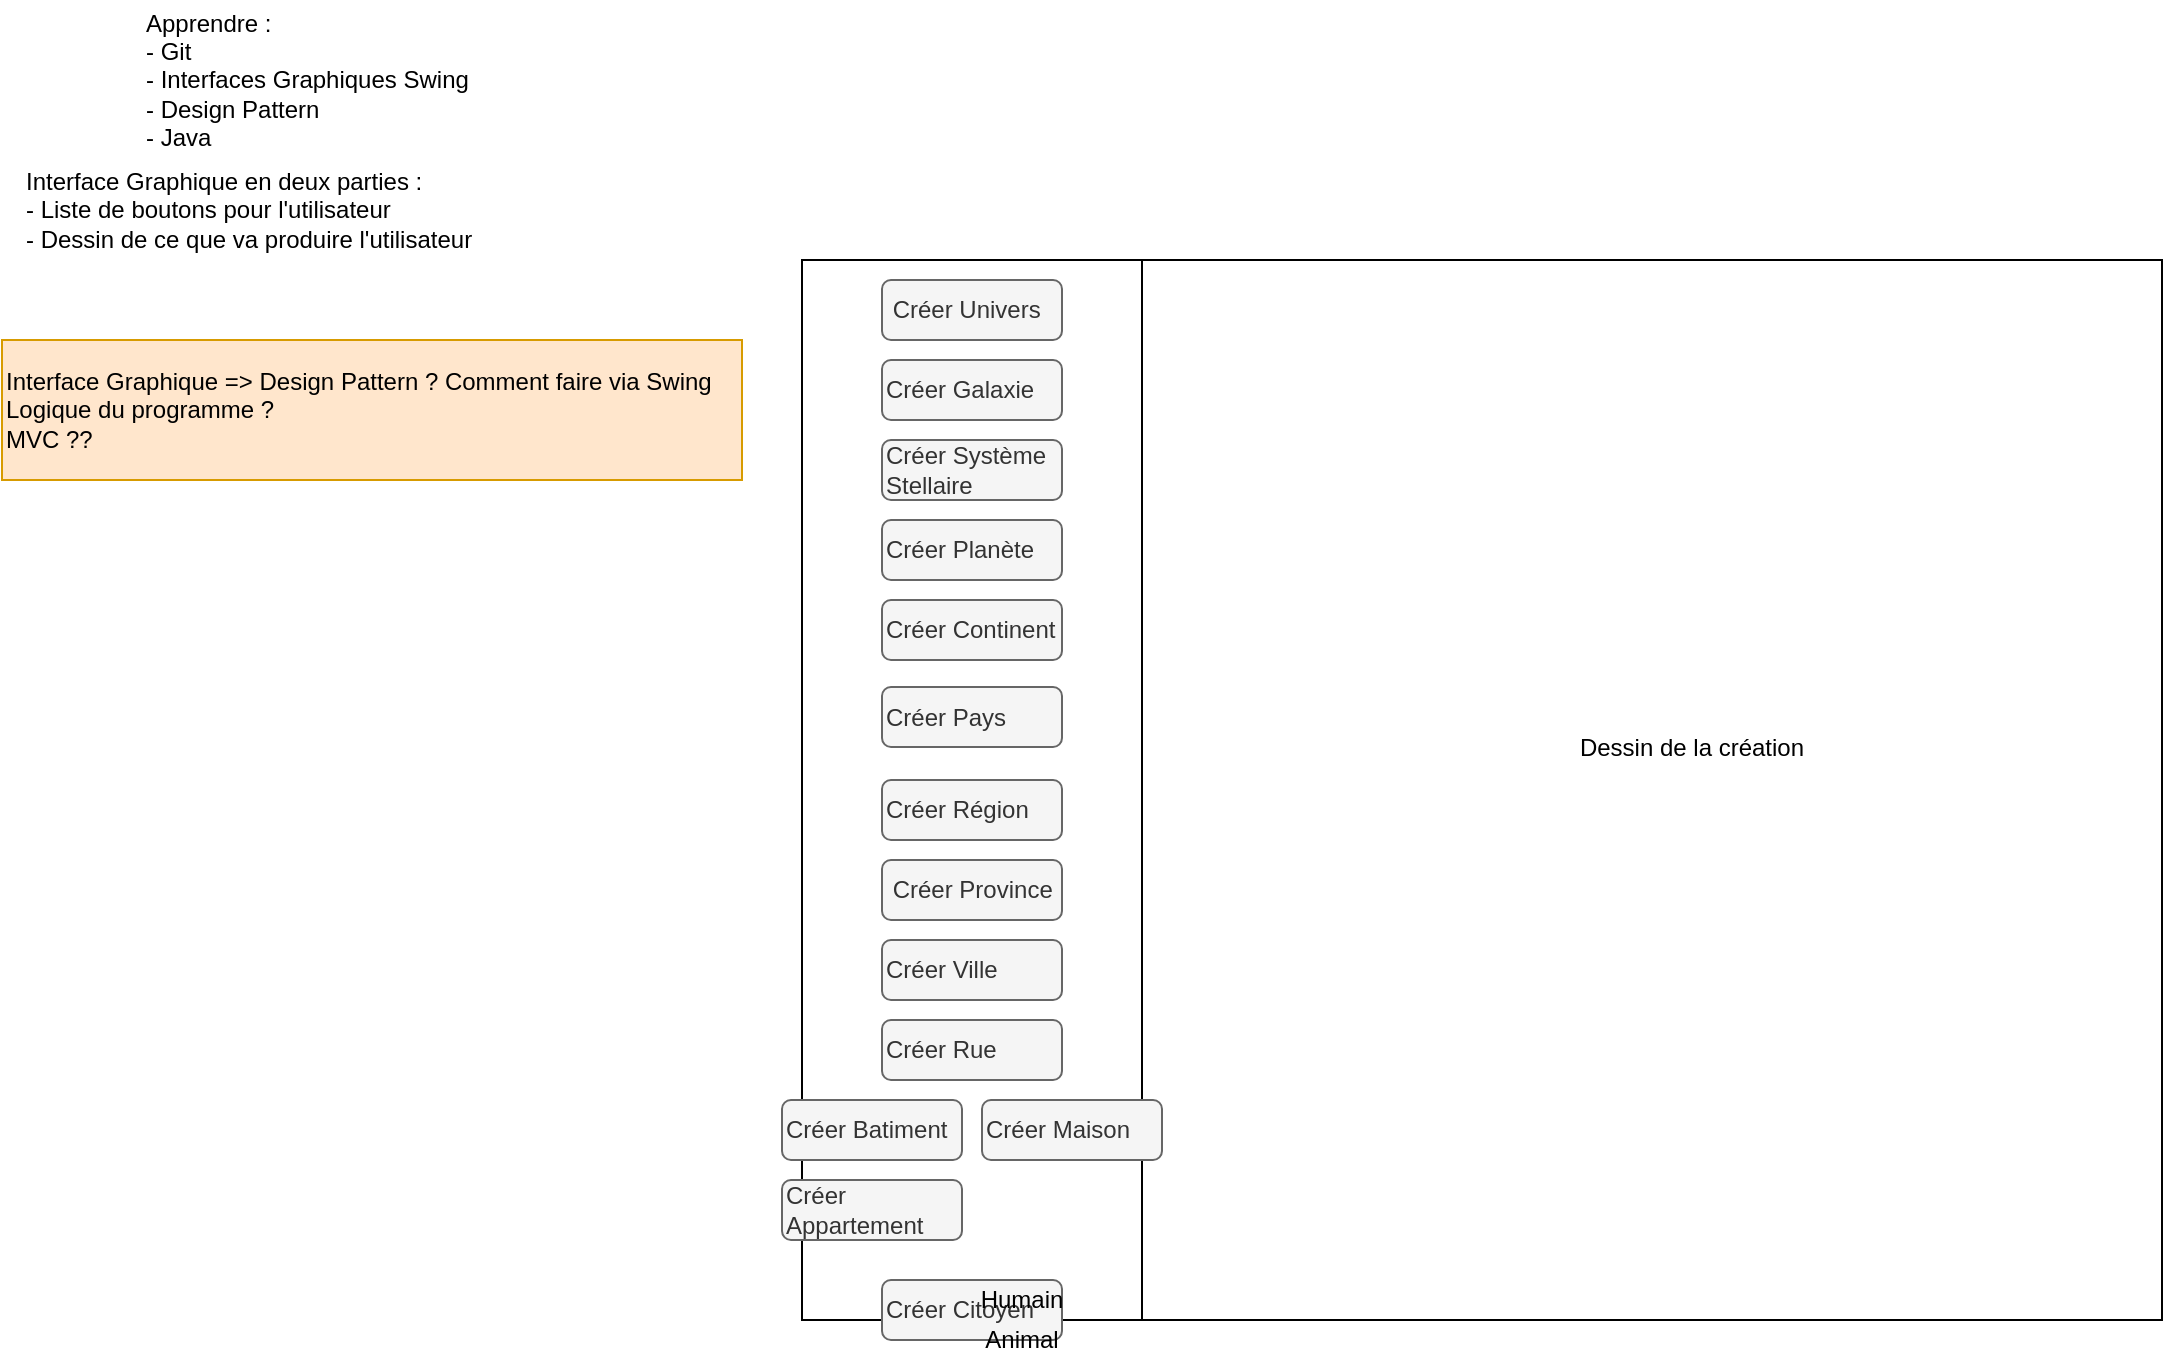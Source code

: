 <mxfile version="13.7.9" type="device" pages="3"><diagram id="z6YfTnds-1S2YU3lrzKI" name="Présentation Objectif"><mxGraphModel dx="1335" dy="724" grid="1" gridSize="10" guides="1" tooltips="1" connect="1" arrows="1" fold="1" page="1" pageScale="1" pageWidth="1169" pageHeight="827" math="0" shadow="0"><root><mxCell id="0"/><mxCell id="1" parent="0"/><mxCell id="P13V0kFUFO7gTexfA7TY-1" value="Apprendre :&lt;br&gt;- Git&lt;br&gt;- Interfaces Graphiques Swing&lt;br&gt;- Design Pattern&lt;br&gt;- Java" style="text;html=1;align=left;verticalAlign=middle;resizable=0;points=[];autosize=1;" parent="1" vertex="1"><mxGeometry x="110" y="30" width="180" height="80" as="geometry"/></mxCell><mxCell id="P13V0kFUFO7gTexfA7TY-2" value="Interface Graphique en deux parties :&lt;br&gt;- Liste de boutons pour l'utilisateur&lt;br&gt;- Dessin de ce que va produire l'utilisateur" style="text;html=1;strokeColor=none;fillColor=none;align=left;verticalAlign=middle;whiteSpace=wrap;rounded=0;" parent="1" vertex="1"><mxGeometry x="50" y="110" width="250" height="50" as="geometry"/></mxCell><mxCell id="P13V0kFUFO7gTexfA7TY-3" value="" style="rounded=0;whiteSpace=wrap;html=1;align=left;" parent="1" vertex="1"><mxGeometry x="440" y="160" width="680" height="530" as="geometry"/></mxCell><mxCell id="P13V0kFUFO7gTexfA7TY-4" value="" style="endArrow=none;html=1;entryX=0.25;entryY=0;entryDx=0;entryDy=0;exitX=0.25;exitY=1;exitDx=0;exitDy=0;" parent="1" source="P13V0kFUFO7gTexfA7TY-3" target="P13V0kFUFO7gTexfA7TY-3" edge="1"><mxGeometry width="50" height="50" relative="1" as="geometry"><mxPoint x="740" y="440" as="sourcePoint"/><mxPoint x="790" y="390" as="targetPoint"/></mxGeometry></mxCell><mxCell id="P13V0kFUFO7gTexfA7TY-5" value="&amp;nbsp;Créer Univers" style="rounded=1;whiteSpace=wrap;html=1;align=left;fillColor=#f5f5f5;strokeColor=#666666;fontColor=#333333;" parent="1" vertex="1"><mxGeometry x="480" y="170" width="90" height="30" as="geometry"/></mxCell><mxCell id="P13V0kFUFO7gTexfA7TY-6" value="Créer Système Stellaire" style="rounded=1;whiteSpace=wrap;html=1;align=left;fillColor=#f5f5f5;strokeColor=#666666;fontColor=#333333;" parent="1" vertex="1"><mxGeometry x="480" y="250" width="90" height="30" as="geometry"/></mxCell><mxCell id="P13V0kFUFO7gTexfA7TY-7" value="Créer Région" style="rounded=1;whiteSpace=wrap;html=1;align=left;fillColor=#f5f5f5;strokeColor=#666666;fontColor=#333333;" parent="1" vertex="1"><mxGeometry x="480" y="420" width="90" height="30" as="geometry"/></mxCell><mxCell id="P13V0kFUFO7gTexfA7TY-8" value="Créer Pays" style="rounded=1;whiteSpace=wrap;html=1;align=left;fillColor=#f5f5f5;strokeColor=#666666;fontColor=#333333;" parent="1" vertex="1"><mxGeometry x="480" y="373.5" width="90" height="30" as="geometry"/></mxCell><mxCell id="P13V0kFUFO7gTexfA7TY-9" value="Créer Continent" style="rounded=1;whiteSpace=wrap;html=1;align=left;fillColor=#f5f5f5;strokeColor=#666666;fontColor=#333333;" parent="1" vertex="1"><mxGeometry x="480" y="330" width="90" height="30" as="geometry"/></mxCell><mxCell id="P13V0kFUFO7gTexfA7TY-10" value="Créer Planète" style="rounded=1;whiteSpace=wrap;html=1;align=left;fillColor=#f5f5f5;strokeColor=#666666;fontColor=#333333;" parent="1" vertex="1"><mxGeometry x="480" y="290" width="90" height="30" as="geometry"/></mxCell><mxCell id="P13V0kFUFO7gTexfA7TY-11" value="Créer Galaxie" style="rounded=1;whiteSpace=wrap;html=1;align=left;fillColor=#f5f5f5;strokeColor=#666666;fontColor=#333333;" parent="1" vertex="1"><mxGeometry x="480" y="210" width="90" height="30" as="geometry"/></mxCell><mxCell id="P13V0kFUFO7gTexfA7TY-12" value="Créer Ville" style="rounded=1;whiteSpace=wrap;html=1;align=left;fillColor=#f5f5f5;strokeColor=#666666;fontColor=#333333;" parent="1" vertex="1"><mxGeometry x="480" y="500" width="90" height="30" as="geometry"/></mxCell><mxCell id="P13V0kFUFO7gTexfA7TY-13" value="&amp;nbsp;Créer Province" style="rounded=1;whiteSpace=wrap;html=1;align=left;fillColor=#f5f5f5;strokeColor=#666666;fontColor=#333333;" parent="1" vertex="1"><mxGeometry x="480" y="460" width="90" height="30" as="geometry"/></mxCell><mxCell id="P13V0kFUFO7gTexfA7TY-14" value="Créer Batiment" style="rounded=1;whiteSpace=wrap;html=1;align=left;fillColor=#f5f5f5;strokeColor=#666666;fontColor=#333333;" parent="1" vertex="1"><mxGeometry x="430" y="580" width="90" height="30" as="geometry"/></mxCell><mxCell id="P13V0kFUFO7gTexfA7TY-15" value="Créer Rue" style="rounded=1;whiteSpace=wrap;html=1;align=left;fillColor=#f5f5f5;strokeColor=#666666;fontColor=#333333;" parent="1" vertex="1"><mxGeometry x="480" y="540" width="90" height="30" as="geometry"/></mxCell><mxCell id="P13V0kFUFO7gTexfA7TY-16" value="Créer Appartement" style="rounded=1;whiteSpace=wrap;html=1;align=left;fillColor=#f5f5f5;strokeColor=#666666;fontColor=#333333;" parent="1" vertex="1"><mxGeometry x="430" y="620" width="90" height="30" as="geometry"/></mxCell><mxCell id="P13V0kFUFO7gTexfA7TY-17" value="Créer Maison" style="rounded=1;whiteSpace=wrap;html=1;align=left;fillColor=#f5f5f5;strokeColor=#666666;fontColor=#333333;" parent="1" vertex="1"><mxGeometry x="530" y="580" width="90" height="30" as="geometry"/></mxCell><mxCell id="P13V0kFUFO7gTexfA7TY-19" value="Créer Citoyen" style="rounded=1;whiteSpace=wrap;html=1;align=left;fillColor=#f5f5f5;strokeColor=#666666;fontColor=#333333;" parent="1" vertex="1"><mxGeometry x="480" y="670" width="90" height="30" as="geometry"/></mxCell><mxCell id="P13V0kFUFO7gTexfA7TY-20" value="Humain" style="text;html=1;strokeColor=none;fillColor=none;align=center;verticalAlign=middle;whiteSpace=wrap;rounded=0;" parent="1" vertex="1"><mxGeometry x="530" y="670" width="40" height="20" as="geometry"/></mxCell><mxCell id="P13V0kFUFO7gTexfA7TY-21" value="Animal" style="text;html=1;strokeColor=none;fillColor=none;align=center;verticalAlign=middle;whiteSpace=wrap;rounded=0;" parent="1" vertex="1"><mxGeometry x="530" y="690" width="40" height="20" as="geometry"/></mxCell><mxCell id="P13V0kFUFO7gTexfA7TY-22" value="Dessin de la création" style="text;html=1;strokeColor=none;fillColor=none;align=center;verticalAlign=middle;whiteSpace=wrap;rounded=0;" parent="1" vertex="1"><mxGeometry x="810" y="394" width="150" height="20" as="geometry"/></mxCell><mxCell id="P13V0kFUFO7gTexfA7TY-23" value="Interface Graphique =&amp;gt; Design Pattern ? Comment faire via Swing&lt;br&gt;Logique du programme ?&lt;br&gt;&lt;div&gt;&lt;span&gt;MVC ??&lt;/span&gt;&lt;/div&gt;" style="text;html=1;strokeColor=#d79b00;fillColor=#ffe6cc;align=left;verticalAlign=middle;whiteSpace=wrap;rounded=0;" parent="1" vertex="1"><mxGeometry x="40" y="200" width="370" height="70" as="geometry"/></mxCell></root></mxGraphModel></diagram><diagram id="rwOh8J9kb_LYNf8yCSkM" name="UML GUI"><mxGraphModel dx="1335" dy="724" grid="1" gridSize="10" guides="1" tooltips="1" connect="1" arrows="1" fold="1" page="1" pageScale="1" pageWidth="1169" pageHeight="827" math="0" shadow="0"><root><mxCell id="GBJLbNrttgBRV4XgPa24-0"/><mxCell id="GBJLbNrttgBRV4XgPa24-1" parent="GBJLbNrttgBRV4XgPa24-0"/><mxCell id="jDJh-l-n5zRxi8fWkJQs-0" value="" style="rounded=0;whiteSpace=wrap;html=1;align=left;" parent="GBJLbNrttgBRV4XgPa24-1" vertex="1"><mxGeometry x="160" y="50" width="720" height="260" as="geometry"/></mxCell><mxCell id="c_Z60DfMl38FgplH0-9I-8" style="edgeStyle=orthogonalEdgeStyle;rounded=0;orthogonalLoop=1;jettySize=auto;html=1;entryX=0.5;entryY=1;entryDx=0;entryDy=0;endArrow=classic;endFill=0;" parent="GBJLbNrttgBRV4XgPa24-1" source="c_Z60DfMl38FgplH0-9I-0" target="c_Z60DfMl38FgplH0-9I-4" edge="1"><mxGeometry relative="1" as="geometry"/></mxCell><mxCell id="c_Z60DfMl38FgplH0-9I-22" style="edgeStyle=orthogonalEdgeStyle;rounded=0;orthogonalLoop=1;jettySize=auto;html=1;entryX=0.5;entryY=1;entryDx=0;entryDy=0;endArrow=classic;endFill=0;" parent="GBJLbNrttgBRV4XgPa24-1" source="c_Z60DfMl38FgplH0-9I-9" target="c_Z60DfMl38FgplH0-9I-17" edge="1"><mxGeometry relative="1" as="geometry"><Array as="points"><mxPoint x="640" y="420"/><mxPoint x="400" y="420"/></Array></mxGeometry></mxCell><mxCell id="c_Z60DfMl38FgplH0-9I-21" style="edgeStyle=orthogonalEdgeStyle;rounded=0;orthogonalLoop=1;jettySize=auto;html=1;entryX=0.5;entryY=1;entryDx=0;entryDy=0;endArrow=classic;endFill=0;" parent="GBJLbNrttgBRV4XgPa24-1" source="c_Z60DfMl38FgplH0-9I-13" target="c_Z60DfMl38FgplH0-9I-17" edge="1"><mxGeometry relative="1" as="geometry"><Array as="points"><mxPoint x="460" y="420"/><mxPoint x="400" y="420"/></Array></mxGeometry></mxCell><mxCell id="c_Z60DfMl38FgplH0-9I-35" style="edgeStyle=orthogonalEdgeStyle;rounded=0;orthogonalLoop=1;jettySize=auto;html=1;entryX=0.75;entryY=1;entryDx=0;entryDy=0;dashed=1;endArrow=classic;endFill=0;" parent="GBJLbNrttgBRV4XgPa24-1" source="c_Z60DfMl38FgplH0-9I-30" target="c_Z60DfMl38FgplH0-9I-23" edge="1"><mxGeometry relative="1" as="geometry"/></mxCell><mxCell id="c_Z60DfMl38FgplH0-9I-40" style="edgeStyle=orthogonalEdgeStyle;rounded=0;orthogonalLoop=1;jettySize=auto;html=1;entryX=0.25;entryY=1;entryDx=0;entryDy=0;dashed=1;endArrow=classic;endFill=0;" parent="GBJLbNrttgBRV4XgPa24-1" source="c_Z60DfMl38FgplH0-9I-36" target="c_Z60DfMl38FgplH0-9I-23" edge="1"><mxGeometry relative="1" as="geometry"/></mxCell><mxCell id="c_Z60DfMl38FgplH0-9I-36" value="FrameFeuille" style="swimlane;fontStyle=1;align=center;verticalAlign=top;childLayout=stackLayout;horizontal=1;startSize=26;horizontalStack=0;resizeParent=1;resizeParentMax=0;resizeLast=0;collapsible=1;marginBottom=0;" parent="GBJLbNrttgBRV4XgPa24-1" vertex="1"><mxGeometry x="200" y="210" width="160" height="34" as="geometry"/></mxCell><mxCell id="c_Z60DfMl38FgplH0-9I-38" value="" style="line;strokeWidth=1;fillColor=none;align=left;verticalAlign=middle;spacingTop=-1;spacingLeft=3;spacingRight=3;rotatable=0;labelPosition=right;points=[];portConstraint=eastwest;" parent="c_Z60DfMl38FgplH0-9I-36" vertex="1"><mxGeometry y="26" width="160" height="8" as="geometry"/></mxCell><mxCell id="c_Z60DfMl38FgplH0-9I-44" style="edgeStyle=orthogonalEdgeStyle;rounded=0;orthogonalLoop=1;jettySize=auto;html=1;dashed=1;endArrow=classic;endFill=0;entryX=0.75;entryY=1;entryDx=0;entryDy=0;exitX=0.25;exitY=0;exitDx=0;exitDy=0;" parent="GBJLbNrttgBRV4XgPa24-1" source="c_Z60DfMl38FgplH0-9I-0" target="F2gWns15W7NEEsUK-7y6-3" edge="1"><mxGeometry relative="1" as="geometry"><mxPoint x="530" y="250" as="targetPoint"/><Array as="points"><mxPoint x="780" y="310"/><mxPoint x="718" y="310"/></Array></mxGeometry></mxCell><mxCell id="c_Z60DfMl38FgplH0-9I-0" value="MainJFrame" style="swimlane;fontStyle=1;align=center;verticalAlign=top;childLayout=stackLayout;horizontal=1;startSize=26;horizontalStack=0;resizeParent=1;resizeParentMax=0;resizeLast=0;collapsible=1;marginBottom=0;" parent="GBJLbNrttgBRV4XgPa24-1" vertex="1"><mxGeometry x="740" y="440" width="160" height="34" as="geometry"/></mxCell><mxCell id="c_Z60DfMl38FgplH0-9I-2" value="" style="line;strokeWidth=1;fillColor=none;align=left;verticalAlign=middle;spacingTop=-1;spacingLeft=3;spacingRight=3;rotatable=0;labelPosition=right;points=[];portConstraint=eastwest;" parent="c_Z60DfMl38FgplH0-9I-0" vertex="1"><mxGeometry y="26" width="160" height="8" as="geometry"/></mxCell><mxCell id="F2gWns15W7NEEsUK-7y6-4" style="edgeStyle=orthogonalEdgeStyle;rounded=0;orthogonalLoop=1;jettySize=auto;html=1;entryX=0.5;entryY=1;entryDx=0;entryDy=0;endArrow=classic;endFill=0;dashed=1;" parent="GBJLbNrttgBRV4XgPa24-1" source="c_Z60DfMl38FgplH0-9I-9" target="F2gWns15W7NEEsUK-7y6-3" edge="1"><mxGeometry relative="1" as="geometry"/></mxCell><mxCell id="F2gWns15W7NEEsUK-7y6-5" style="edgeStyle=orthogonalEdgeStyle;rounded=0;orthogonalLoop=1;jettySize=auto;html=1;dashed=1;endArrow=classic;endFill=0;" parent="GBJLbNrttgBRV4XgPa24-1" source="c_Z60DfMl38FgplH0-9I-13" target="F2gWns15W7NEEsUK-7y6-3" edge="1"><mxGeometry relative="1" as="geometry"><Array as="points"><mxPoint x="510" y="347"/><mxPoint x="625" y="347"/></Array></mxGeometry></mxCell><mxCell id="c_Z60DfMl38FgplH0-9I-4" value="JFrame" style="swimlane;fontStyle=1;align=center;verticalAlign=top;childLayout=stackLayout;horizontal=1;startSize=26;horizontalStack=0;resizeParent=1;resizeParentMax=0;resizeLast=0;collapsible=1;marginBottom=0;" parent="GBJLbNrttgBRV4XgPa24-1" vertex="1"><mxGeometry x="850" y="360" width="160" height="34" as="geometry"/></mxCell><mxCell id="c_Z60DfMl38FgplH0-9I-6" value="" style="line;strokeWidth=1;fillColor=none;align=left;verticalAlign=middle;spacingTop=-1;spacingLeft=3;spacingRight=3;rotatable=0;labelPosition=right;points=[];portConstraint=eastwest;" parent="c_Z60DfMl38FgplH0-9I-4" vertex="1"><mxGeometry y="26" width="160" height="8" as="geometry"/></mxCell><mxCell id="c_Z60DfMl38FgplH0-9I-45" value="JButton" style="swimlane;fontStyle=1;align=center;verticalAlign=top;childLayout=stackLayout;horizontal=1;startSize=26;horizontalStack=0;resizeParent=1;resizeParentMax=0;resizeLast=0;collapsible=1;marginBottom=0;" parent="GBJLbNrttgBRV4XgPa24-1" vertex="1"><mxGeometry x="10" y="360" width="160" height="34" as="geometry"/></mxCell><mxCell id="c_Z60DfMl38FgplH0-9I-46" value="" style="line;strokeWidth=1;fillColor=none;align=left;verticalAlign=middle;spacingTop=-1;spacingLeft=3;spacingRight=3;rotatable=0;labelPosition=right;points=[];portConstraint=eastwest;" parent="c_Z60DfMl38FgplH0-9I-45" vertex="1"><mxGeometry y="26" width="160" height="8" as="geometry"/></mxCell><mxCell id="c_Z60DfMl38FgplH0-9I-51" style="edgeStyle=orthogonalEdgeStyle;rounded=0;orthogonalLoop=1;jettySize=auto;html=1;entryX=0.5;entryY=1;entryDx=0;entryDy=0;dashed=1;endArrow=classic;endFill=0;exitX=0.75;exitY=0;exitDx=0;exitDy=0;" parent="GBJLbNrttgBRV4XgPa24-1" source="c_Z60DfMl38FgplH0-9I-47" target="c_Z60DfMl38FgplH0-9I-36" edge="1"><mxGeometry relative="1" as="geometry"/></mxCell><mxCell id="c_Z60DfMl38FgplH0-9I-52" style="edgeStyle=orthogonalEdgeStyle;rounded=0;orthogonalLoop=1;jettySize=auto;html=1;entryX=0.5;entryY=1;entryDx=0;entryDy=0;endArrow=classic;endFill=0;" parent="GBJLbNrttgBRV4XgPa24-1" source="c_Z60DfMl38FgplH0-9I-47" target="c_Z60DfMl38FgplH0-9I-45" edge="1"><mxGeometry relative="1" as="geometry"/></mxCell><mxCell id="c_Z60DfMl38FgplH0-9I-47" value="Button" style="swimlane;fontStyle=1;align=center;verticalAlign=top;childLayout=stackLayout;horizontal=1;startSize=26;horizontalStack=0;resizeParent=1;resizeParentMax=0;resizeLast=0;collapsible=1;marginBottom=0;" parent="GBJLbNrttgBRV4XgPa24-1" vertex="1"><mxGeometry x="110" y="430" width="160" height="34" as="geometry"/></mxCell><mxCell id="c_Z60DfMl38FgplH0-9I-49" value="" style="line;strokeWidth=1;fillColor=none;align=left;verticalAlign=middle;spacingTop=-1;spacingLeft=3;spacingRight=3;rotatable=0;labelPosition=right;points=[];portConstraint=eastwest;" parent="c_Z60DfMl38FgplH0-9I-47" vertex="1"><mxGeometry y="26" width="160" height="8" as="geometry"/></mxCell><mxCell id="c_Z60DfMl38FgplH0-9I-17" value="JPanel" style="swimlane;fontStyle=1;align=center;verticalAlign=top;childLayout=stackLayout;horizontal=1;startSize=26;horizontalStack=0;resizeParent=1;resizeParentMax=0;resizeLast=0;collapsible=1;marginBottom=0;" parent="GBJLbNrttgBRV4XgPa24-1" vertex="1"><mxGeometry x="320" y="360" width="160" height="34" as="geometry"/></mxCell><mxCell id="c_Z60DfMl38FgplH0-9I-19" value="" style="line;strokeWidth=1;fillColor=none;align=left;verticalAlign=middle;spacingTop=-1;spacingLeft=3;spacingRight=3;rotatable=0;labelPosition=right;points=[];portConstraint=eastwest;" parent="c_Z60DfMl38FgplH0-9I-17" vertex="1"><mxGeometry y="26" width="160" height="8" as="geometry"/></mxCell><mxCell id="F2gWns15W7NEEsUK-7y6-0" value="Application" style="swimlane;fontStyle=1;align=center;verticalAlign=top;childLayout=stackLayout;horizontal=1;startSize=26;horizontalStack=0;resizeParent=1;resizeParentMax=0;resizeLast=0;collapsible=1;marginBottom=0;" parent="GBJLbNrttgBRV4XgPa24-1" vertex="1"><mxGeometry x="40" y="90" width="160" height="54" as="geometry"/></mxCell><mxCell id="F2gWns15W7NEEsUK-7y6-1" value="" style="line;strokeWidth=1;fillColor=none;align=left;verticalAlign=middle;spacingTop=-1;spacingLeft=3;spacingRight=3;rotatable=0;labelPosition=right;points=[];portConstraint=eastwest;" parent="F2gWns15W7NEEsUK-7y6-0" vertex="1"><mxGeometry y="26" width="160" height="8" as="geometry"/></mxCell><mxCell id="F2gWns15W7NEEsUK-7y6-2" value="+ createApp() : void" style="text;html=1;strokeColor=none;fillColor=none;align=left;verticalAlign=middle;whiteSpace=wrap;rounded=0;" parent="F2gWns15W7NEEsUK-7y6-0" vertex="1"><mxGeometry y="34" width="160" height="20" as="geometry"/></mxCell><mxCell id="c_Z60DfMl38FgplH0-9I-23" value="FrameComposant" style="swimlane;fontStyle=3;align=center;verticalAlign=top;childLayout=stackLayout;horizontal=1;startSize=26;horizontalStack=0;resizeParent=1;resizeParentMax=0;resizeLast=0;collapsible=1;marginBottom=0;" parent="GBJLbNrttgBRV4XgPa24-1" vertex="1"><mxGeometry x="310" y="90" width="240" height="34" as="geometry"/></mxCell><mxCell id="c_Z60DfMl38FgplH0-9I-25" value="" style="line;strokeWidth=1;fillColor=none;align=left;verticalAlign=middle;spacingTop=-1;spacingLeft=3;spacingRight=3;rotatable=0;labelPosition=right;points=[];portConstraint=eastwest;" parent="c_Z60DfMl38FgplH0-9I-23" vertex="1"><mxGeometry y="26" width="240" height="8" as="geometry"/></mxCell><mxCell id="F2gWns15W7NEEsUK-7y6-6" style="edgeStyle=orthogonalEdgeStyle;rounded=0;orthogonalLoop=1;jettySize=auto;html=1;entryX=1;entryY=0.5;entryDx=0;entryDy=0;endArrow=classic;endFill=0;startArrow=diamond;startFill=0;" parent="GBJLbNrttgBRV4XgPa24-1" source="c_Z60DfMl38FgplH0-9I-30" target="c_Z60DfMl38FgplH0-9I-23" edge="1"><mxGeometry relative="1" as="geometry"/></mxCell><mxCell id="F2gWns15W7NEEsUK-7y6-7" value="enfants" style="edgeLabel;html=1;align=center;verticalAlign=middle;resizable=0;points=[];" parent="F2gWns15W7NEEsUK-7y6-6" vertex="1" connectable="0"><mxGeometry x="-0.081" relative="1" as="geometry"><mxPoint x="25" y="57.5" as="offset"/></mxGeometry></mxCell><mxCell id="c_Z60DfMl38FgplH0-9I-30" value="FrameComposite" style="swimlane;fontStyle=1;align=center;verticalAlign=top;childLayout=stackLayout;horizontal=1;startSize=26;horizontalStack=0;resizeParent=1;resizeParentMax=0;resizeLast=0;collapsible=1;marginBottom=0;" parent="GBJLbNrttgBRV4XgPa24-1" vertex="1"><mxGeometry x="440" y="200" width="370" height="54" as="geometry"/></mxCell><mxCell id="c_Z60DfMl38FgplH0-9I-32" value="" style="line;strokeWidth=1;fillColor=none;align=left;verticalAlign=middle;spacingTop=-1;spacingLeft=3;spacingRight=3;rotatable=0;labelPosition=right;points=[];portConstraint=eastwest;" parent="c_Z60DfMl38FgplH0-9I-30" vertex="1"><mxGeometry y="26" width="370" height="8" as="geometry"/></mxCell><mxCell id="F2gWns15W7NEEsUK-7y6-3" value="&lt;i&gt;+ ajouterComposant(composant : FrameComposant) : void&lt;/i&gt;" style="text;html=1;strokeColor=none;fillColor=none;align=center;verticalAlign=middle;whiteSpace=wrap;rounded=0;" parent="c_Z60DfMl38FgplH0-9I-30" vertex="1"><mxGeometry y="34" width="370" height="20" as="geometry"/></mxCell><mxCell id="F2gWns15W7NEEsUK-7y6-17" style="edgeStyle=orthogonalEdgeStyle;rounded=0;orthogonalLoop=1;jettySize=auto;html=1;entryX=0.5;entryY=1;entryDx=0;entryDy=0;startArrow=none;startFill=0;endArrow=classic;endFill=0;" parent="GBJLbNrttgBRV4XgPa24-1" source="F2gWns15W7NEEsUK-7y6-10" target="F2gWns15W7NEEsUK-7y6-8" edge="1"><mxGeometry relative="1" as="geometry"/></mxCell><mxCell id="F2gWns15W7NEEsUK-7y6-18" style="edgeStyle=orthogonalEdgeStyle;rounded=0;orthogonalLoop=1;jettySize=auto;html=1;entryX=0.848;entryY=1.108;entryDx=0;entryDy=0;entryPerimeter=0;startArrow=none;startFill=0;endArrow=classic;endFill=0;dashed=1;" parent="GBJLbNrttgBRV4XgPa24-1" source="F2gWns15W7NEEsUK-7y6-10" target="F2gWns15W7NEEsUK-7y6-3" edge="1"><mxGeometry relative="1" as="geometry"><Array as="points"><mxPoint x="1030" y="300"/><mxPoint x="754" y="300"/></Array></mxGeometry></mxCell><mxCell id="F2gWns15W7NEEsUK-7y6-21" style="edgeStyle=orthogonalEdgeStyle;rounded=0;orthogonalLoop=1;jettySize=auto;html=1;entryX=0;entryY=0.5;entryDx=0;entryDy=0;startArrow=diamondThin;startFill=0;endArrow=classic;endFill=0;" parent="GBJLbNrttgBRV4XgPa24-1" source="F2gWns15W7NEEsUK-7y6-10" target="F2gWns15W7NEEsUK-7y6-14" edge="1"><mxGeometry relative="1" as="geometry"/></mxCell><mxCell id="F2gWns15W7NEEsUK-7y6-22" value="menus" style="edgeLabel;html=1;align=center;verticalAlign=middle;resizable=0;points=[];" parent="F2gWns15W7NEEsUK-7y6-21" vertex="1" connectable="0"><mxGeometry x="-0.196" y="-1" relative="1" as="geometry"><mxPoint x="-15.83" y="8" as="offset"/></mxGeometry></mxCell><mxCell id="F2gWns15W7NEEsUK-7y6-10" value="MyJMenuBar" style="swimlane;fontStyle=1;align=center;verticalAlign=top;childLayout=stackLayout;horizontal=1;startSize=26;horizontalStack=0;resizeParent=1;resizeParentMax=0;resizeLast=0;collapsible=1;marginBottom=0;" parent="GBJLbNrttgBRV4XgPa24-1" vertex="1"><mxGeometry x="950" y="440" width="160" height="34" as="geometry"/></mxCell><mxCell id="F2gWns15W7NEEsUK-7y6-11" value="" style="line;strokeWidth=1;fillColor=none;align=left;verticalAlign=middle;spacingTop=-1;spacingLeft=3;spacingRight=3;rotatable=0;labelPosition=right;points=[];portConstraint=eastwest;" parent="F2gWns15W7NEEsUK-7y6-10" vertex="1"><mxGeometry y="26" width="160" height="8" as="geometry"/></mxCell><mxCell id="F2gWns15W7NEEsUK-7y6-16" style="edgeStyle=orthogonalEdgeStyle;rounded=0;orthogonalLoop=1;jettySize=auto;html=1;entryX=0.5;entryY=1;entryDx=0;entryDy=0;startArrow=none;startFill=0;endArrow=classic;endFill=0;" parent="GBJLbNrttgBRV4XgPa24-1" source="F2gWns15W7NEEsUK-7y6-14" target="F2gWns15W7NEEsUK-7y6-12" edge="1"><mxGeometry relative="1" as="geometry"/></mxCell><mxCell id="F2gWns15W7NEEsUK-7y6-19" style="edgeStyle=orthogonalEdgeStyle;rounded=0;orthogonalLoop=1;jettySize=auto;html=1;dashed=1;startArrow=none;startFill=0;endArrow=classic;endFill=0;entryX=0.919;entryY=1.15;entryDx=0;entryDy=0;entryPerimeter=0;" parent="GBJLbNrttgBRV4XgPa24-1" source="F2gWns15W7NEEsUK-7y6-14" target="F2gWns15W7NEEsUK-7y6-3" edge="1"><mxGeometry relative="1" as="geometry"><mxPoint x="880" y="220" as="targetPoint"/><Array as="points"><mxPoint x="1280" y="290"/><mxPoint x="780" y="290"/></Array></mxGeometry></mxCell><mxCell id="F2gWns15W7NEEsUK-7y6-8" value="JMenuBar" style="swimlane;fontStyle=1;align=center;verticalAlign=top;childLayout=stackLayout;horizontal=1;startSize=26;horizontalStack=0;resizeParent=1;resizeParentMax=0;resizeLast=0;collapsible=1;marginBottom=0;" parent="GBJLbNrttgBRV4XgPa24-1" vertex="1"><mxGeometry x="1070" y="360" width="160" height="34" as="geometry"/></mxCell><mxCell id="F2gWns15W7NEEsUK-7y6-9" value="" style="line;strokeWidth=1;fillColor=none;align=left;verticalAlign=middle;spacingTop=-1;spacingLeft=3;spacingRight=3;rotatable=0;labelPosition=right;points=[];portConstraint=eastwest;" parent="F2gWns15W7NEEsUK-7y6-8" vertex="1"><mxGeometry y="26" width="160" height="8" as="geometry"/></mxCell><mxCell id="F2gWns15W7NEEsUK-7y6-30" style="edgeStyle=orthogonalEdgeStyle;rounded=0;orthogonalLoop=1;jettySize=auto;html=1;entryX=0;entryY=0.5;entryDx=0;entryDy=0;startArrow=diamondThin;startFill=0;endArrow=classic;endFill=0;" parent="GBJLbNrttgBRV4XgPa24-1" source="F2gWns15W7NEEsUK-7y6-14" target="F2gWns15W7NEEsUK-7y6-24" edge="1"><mxGeometry relative="1" as="geometry"/></mxCell><mxCell id="F2gWns15W7NEEsUK-7y6-31" value="items" style="edgeLabel;html=1;align=center;verticalAlign=middle;resizable=0;points=[];" parent="F2gWns15W7NEEsUK-7y6-30" vertex="1" connectable="0"><mxGeometry x="0.211" y="-1" relative="1" as="geometry"><mxPoint x="-22.5" y="8" as="offset"/></mxGeometry></mxCell><mxCell id="F2gWns15W7NEEsUK-7y6-14" value="MyJMenu" style="swimlane;fontStyle=1;align=center;verticalAlign=top;childLayout=stackLayout;horizontal=1;startSize=26;horizontalStack=0;resizeParent=1;resizeParentMax=0;resizeLast=0;collapsible=1;marginBottom=0;" parent="GBJLbNrttgBRV4XgPa24-1" vertex="1"><mxGeometry x="1200" y="440" width="160" height="34" as="geometry"/></mxCell><mxCell id="F2gWns15W7NEEsUK-7y6-15" value="" style="line;strokeWidth=1;fillColor=none;align=left;verticalAlign=middle;spacingTop=-1;spacingLeft=3;spacingRight=3;rotatable=0;labelPosition=right;points=[];portConstraint=eastwest;" parent="F2gWns15W7NEEsUK-7y6-14" vertex="1"><mxGeometry y="26" width="160" height="8" as="geometry"/></mxCell><mxCell id="F2gWns15W7NEEsUK-7y6-12" value="JMenu" style="swimlane;fontStyle=1;align=center;verticalAlign=top;childLayout=stackLayout;horizontal=1;startSize=26;horizontalStack=0;resizeParent=1;resizeParentMax=0;resizeLast=0;collapsible=1;marginBottom=0;" parent="GBJLbNrttgBRV4XgPa24-1" vertex="1"><mxGeometry x="1290" y="350" width="160" height="54" as="geometry"/></mxCell><mxCell id="F2gWns15W7NEEsUK-7y6-13" value="" style="line;strokeWidth=1;fillColor=none;align=left;verticalAlign=middle;spacingTop=-1;spacingLeft=3;spacingRight=3;rotatable=0;labelPosition=right;points=[];portConstraint=eastwest;" parent="F2gWns15W7NEEsUK-7y6-12" vertex="1"><mxGeometry y="26" width="160" height="8" as="geometry"/></mxCell><mxCell id="F2gWns15W7NEEsUK-7y6-23" value="+ addSeparator()" style="text;html=1;strokeColor=none;fillColor=none;align=center;verticalAlign=middle;whiteSpace=wrap;rounded=0;" parent="F2gWns15W7NEEsUK-7y6-12" vertex="1"><mxGeometry y="34" width="160" height="20" as="geometry"/></mxCell><mxCell id="F2gWns15W7NEEsUK-7y6-26" value="JMenuItem" style="swimlane;fontStyle=1;align=center;verticalAlign=top;childLayout=stackLayout;horizontal=1;startSize=26;horizontalStack=0;resizeParent=1;resizeParentMax=0;resizeLast=0;collapsible=1;marginBottom=0;" parent="GBJLbNrttgBRV4XgPa24-1" vertex="1"><mxGeometry x="1480" y="350" width="160" height="34" as="geometry"/></mxCell><mxCell id="F2gWns15W7NEEsUK-7y6-27" value="" style="line;strokeWidth=1;fillColor=none;align=left;verticalAlign=middle;spacingTop=-1;spacingLeft=3;spacingRight=3;rotatable=0;labelPosition=right;points=[];portConstraint=eastwest;" parent="F2gWns15W7NEEsUK-7y6-26" vertex="1"><mxGeometry y="26" width="160" height="8" as="geometry"/></mxCell><mxCell id="F2gWns15W7NEEsUK-7y6-28" style="edgeStyle=orthogonalEdgeStyle;rounded=0;orthogonalLoop=1;jettySize=auto;html=1;entryX=0.5;entryY=1;entryDx=0;entryDy=0;startArrow=none;startFill=0;endArrow=classic;endFill=0;" parent="GBJLbNrttgBRV4XgPa24-1" source="F2gWns15W7NEEsUK-7y6-24" target="F2gWns15W7NEEsUK-7y6-26" edge="1"><mxGeometry relative="1" as="geometry"/></mxCell><mxCell id="F2gWns15W7NEEsUK-7y6-29" style="edgeStyle=orthogonalEdgeStyle;rounded=0;orthogonalLoop=1;jettySize=auto;html=1;entryX=0.946;entryY=1.3;entryDx=0;entryDy=0;entryPerimeter=0;startArrow=none;startFill=0;endArrow=classic;endFill=0;dashed=1;" parent="GBJLbNrttgBRV4XgPa24-1" source="F2gWns15W7NEEsUK-7y6-24" target="F2gWns15W7NEEsUK-7y6-3" edge="1"><mxGeometry relative="1" as="geometry"><Array as="points"><mxPoint x="1500" y="280"/><mxPoint x="790" y="280"/></Array></mxGeometry></mxCell><mxCell id="F2gWns15W7NEEsUK-7y6-24" value="MyJMenuItem" style="swimlane;fontStyle=1;align=center;verticalAlign=top;childLayout=stackLayout;horizontal=1;startSize=26;horizontalStack=0;resizeParent=1;resizeParentMax=0;resizeLast=0;collapsible=1;marginBottom=0;" parent="GBJLbNrttgBRV4XgPa24-1" vertex="1"><mxGeometry x="1430" y="440" width="160" height="34" as="geometry"/></mxCell><mxCell id="F2gWns15W7NEEsUK-7y6-25" value="" style="line;strokeWidth=1;fillColor=none;align=left;verticalAlign=middle;spacingTop=-1;spacingLeft=3;spacingRight=3;rotatable=0;labelPosition=right;points=[];portConstraint=eastwest;" parent="F2gWns15W7NEEsUK-7y6-24" vertex="1"><mxGeometry y="26" width="160" height="8" as="geometry"/></mxCell><mxCell id="c_Z60DfMl38FgplH0-9I-9" value="BtnJPanel" style="swimlane;fontStyle=1;align=center;verticalAlign=top;childLayout=stackLayout;horizontal=1;startSize=26;horizontalStack=0;resizeParent=1;resizeParentMax=0;resizeLast=0;collapsible=1;marginBottom=0;" parent="GBJLbNrttgBRV4XgPa24-1" vertex="1"><mxGeometry x="585" y="524" width="160" height="34" as="geometry"/></mxCell><mxCell id="c_Z60DfMl38FgplH0-9I-11" value="" style="line;strokeWidth=1;fillColor=none;align=left;verticalAlign=middle;spacingTop=-1;spacingLeft=3;spacingRight=3;rotatable=0;labelPosition=right;points=[];portConstraint=eastwest;" parent="c_Z60DfMl38FgplH0-9I-9" vertex="1"><mxGeometry y="26" width="160" height="8" as="geometry"/></mxCell><mxCell id="c_Z60DfMl38FgplH0-9I-13" value="DrawingJPanel" style="swimlane;fontStyle=1;align=center;verticalAlign=top;childLayout=stackLayout;horizontal=1;startSize=26;horizontalStack=0;resizeParent=1;resizeParentMax=0;resizeLast=0;collapsible=1;marginBottom=0;" parent="GBJLbNrttgBRV4XgPa24-1" vertex="1"><mxGeometry x="380" y="530" width="160" height="34" as="geometry"/></mxCell><mxCell id="c_Z60DfMl38FgplH0-9I-15" value="" style="line;strokeWidth=1;fillColor=none;align=left;verticalAlign=middle;spacingTop=-1;spacingLeft=3;spacingRight=3;rotatable=0;labelPosition=right;points=[];portConstraint=eastwest;" parent="c_Z60DfMl38FgplH0-9I-13" vertex="1"><mxGeometry y="26" width="160" height="8" as="geometry"/></mxCell><mxCell id="F2gWns15W7NEEsUK-7y6-34" style="edgeStyle=orthogonalEdgeStyle;rounded=0;orthogonalLoop=1;jettySize=auto;html=1;entryX=0.5;entryY=1;entryDx=0;entryDy=0;startArrow=none;startFill=0;endArrow=classic;endFill=0;dashed=1;" parent="GBJLbNrttgBRV4XgPa24-1" source="F2gWns15W7NEEsUK-7y6-32" target="F2gWns15W7NEEsUK-7y6-3" edge="1"><mxGeometry relative="1" as="geometry"/></mxCell><mxCell id="F2gWns15W7NEEsUK-7y6-35" style="edgeStyle=orthogonalEdgeStyle;rounded=0;orthogonalLoop=1;jettySize=auto;html=1;entryX=0.5;entryY=1;entryDx=0;entryDy=0;startArrow=none;startFill=0;endArrow=classic;endFill=0;" parent="GBJLbNrttgBRV4XgPa24-1" source="F2gWns15W7NEEsUK-7y6-32" target="c_Z60DfMl38FgplH0-9I-17" edge="1"><mxGeometry relative="1" as="geometry"><Array as="points"><mxPoint x="550" y="420"/><mxPoint x="400" y="420"/></Array></mxGeometry></mxCell><mxCell id="F2gWns15W7NEEsUK-7y6-32" value="MainJPanel" style="swimlane;fontStyle=1;align=center;verticalAlign=top;childLayout=stackLayout;horizontal=1;startSize=26;horizontalStack=0;resizeParent=1;resizeParentMax=0;resizeLast=0;collapsible=1;marginBottom=0;" parent="GBJLbNrttgBRV4XgPa24-1" vertex="1"><mxGeometry x="470" y="460" width="160" height="34" as="geometry"/></mxCell><mxCell id="F2gWns15W7NEEsUK-7y6-33" value="" style="line;strokeWidth=1;fillColor=none;align=left;verticalAlign=middle;spacingTop=-1;spacingLeft=3;spacingRight=3;rotatable=0;labelPosition=right;points=[];portConstraint=eastwest;" parent="F2gWns15W7NEEsUK-7y6-32" vertex="1"><mxGeometry y="26" width="160" height="8" as="geometry"/></mxCell></root></mxGraphModel></diagram><diagram id="rrU94C2WlpclMK8q3sq-" name="Page-4"><mxGraphModel dx="1008" dy="576" grid="1" gridSize="10" guides="1" tooltips="1" connect="1" arrows="1" fold="1" page="1" pageScale="1" pageWidth="1169" pageHeight="827" math="0" shadow="0"><root><mxCell id="CVbDQ85FQZuh354jmV_w-0"/><mxCell id="CVbDQ85FQZuh354jmV_w-1" parent="CVbDQ85FQZuh354jmV_w-0"/><mxCell id="Zt8qQa-Zrjofc4hCe6zV-36" value="" style="group" parent="CVbDQ85FQZuh354jmV_w-1" vertex="1" connectable="0"><mxGeometry x="750" y="150" width="420" height="480" as="geometry"/></mxCell><mxCell id="Zt8qQa-Zrjofc4hCe6zV-35" value="&lt;br&gt;&lt;br&gt;&lt;br&gt;&lt;br&gt;dev.aspyro.worldsgenerator.comportement.generateurs" style="shape=folder;fontStyle=1;spacingTop=10;tabWidth=90;tabHeight=60;tabPosition=left;html=1;align=left;verticalAlign=top;" parent="Zt8qQa-Zrjofc4hCe6zV-36" vertex="1"><mxGeometry width="420" height="480" as="geometry"/></mxCell><mxCell id="Zt8qQa-Zrjofc4hCe6zV-22" value="GenerateurPrenom" style="swimlane;fontStyle=1;align=center;verticalAlign=top;childLayout=stackLayout;horizontal=1;startSize=26;horizontalStack=0;resizeParent=1;resizeParentMax=0;resizeLast=0;collapsible=1;marginBottom=0;" parent="Zt8qQa-Zrjofc4hCe6zV-36" vertex="1"><mxGeometry x="55" y="290" width="310" height="180" as="geometry"/></mxCell><mxCell id="Zt8qQa-Zrjofc4hCe6zV-23" value="fileName : String" style="text;html=1;strokeColor=none;fillColor=none;align=left;verticalAlign=top;whiteSpace=wrap;spacingLeft=4;spacingRight=4;" parent="Zt8qQa-Zrjofc4hCe6zV-22" vertex="1"><mxGeometry y="26" width="310" height="20" as="geometry"/></mxCell><mxCell id="Zt8qQa-Zrjofc4hCe6zV-26" value="fileContent : String[]" style="text;html=1;strokeColor=none;fillColor=none;align=left;verticalAlign=top;whiteSpace=wrap;spacingLeft=4;spacingRight=4;" parent="Zt8qQa-Zrjofc4hCe6zV-22" vertex="1"><mxGeometry y="46" width="310" height="20" as="geometry"/></mxCell><mxCell id="Zt8qQa-Zrjofc4hCe6zV-32" value="random : Random" style="text;html=1;strokeColor=none;fillColor=none;align=left;verticalAlign=top;whiteSpace=wrap;spacingLeft=4;spacingRight=4;" parent="Zt8qQa-Zrjofc4hCe6zV-22" vertex="1"><mxGeometry y="66" width="310" height="20" as="geometry"/></mxCell><mxCell id="Zt8qQa-Zrjofc4hCe6zV-33" value="separateur : String" style="text;html=1;strokeColor=none;fillColor=none;align=left;verticalAlign=top;whiteSpace=wrap;spacingLeft=4;spacingRight=4;" parent="Zt8qQa-Zrjofc4hCe6zV-22" vertex="1"><mxGeometry y="86" width="310" height="20" as="geometry"/></mxCell><mxCell id="Zt8qQa-Zrjofc4hCe6zV-27" value="" style="line;strokeWidth=1;fillColor=none;align=left;verticalAlign=middle;spacingTop=-1;spacingLeft=3;spacingRight=3;rotatable=0;labelPosition=right;points=[];portConstraint=eastwest;" parent="Zt8qQa-Zrjofc4hCe6zV-22" vertex="1"><mxGeometry y="106" width="310" height="8" as="geometry"/></mxCell><mxCell id="Zt8qQa-Zrjofc4hCe6zV-28" value="GenerateurPrenom()" style="text;strokeColor=none;fillColor=none;align=left;verticalAlign=top;spacingLeft=4;spacingRight=4;overflow=hidden;rotatable=0;points=[[0,0.5],[1,0.5]];portConstraint=eastwest;" parent="Zt8qQa-Zrjofc4hCe6zV-22" vertex="1"><mxGeometry y="114" width="310" height="26" as="geometry"/></mxCell><mxCell id="Zt8qQa-Zrjofc4hCe6zV-29" value="genererPrenom() : String" style="text;html=1;strokeColor=none;fillColor=none;align=left;verticalAlign=top;whiteSpace=wrap;spacingLeft=4;spacingRight=4;" parent="Zt8qQa-Zrjofc4hCe6zV-22" vertex="1"><mxGeometry y="140" width="310" height="20" as="geometry"/></mxCell><mxCell id="Zt8qQa-Zrjofc4hCe6zV-34" value="genererPrenomCompose() : String" style="text;html=1;strokeColor=none;fillColor=none;align=left;verticalAlign=top;whiteSpace=wrap;spacingLeft=4;spacingRight=4;" parent="Zt8qQa-Zrjofc4hCe6zV-22" vertex="1"><mxGeometry y="160" width="310" height="20" as="geometry"/></mxCell><mxCell id="Zt8qQa-Zrjofc4hCe6zV-4" value="GenerateurNom" style="swimlane;fontStyle=1;align=center;verticalAlign=top;childLayout=stackLayout;horizontal=1;startSize=26;horizontalStack=0;resizeParent=1;resizeParentMax=0;resizeLast=0;collapsible=1;marginBottom=0;" parent="Zt8qQa-Zrjofc4hCe6zV-36" vertex="1"><mxGeometry x="55" y="120" width="310" height="160" as="geometry"/></mxCell><mxCell id="Zt8qQa-Zrjofc4hCe6zV-5" value="fileName : String" style="text;html=1;strokeColor=none;fillColor=none;align=left;verticalAlign=top;whiteSpace=wrap;spacingLeft=4;spacingRight=4;" parent="Zt8qQa-Zrjofc4hCe6zV-4" vertex="1"><mxGeometry y="26" width="310" height="20" as="geometry"/></mxCell><mxCell id="Zt8qQa-Zrjofc4hCe6zV-21" value="fileContent : String[]" style="text;html=1;strokeColor=none;fillColor=none;align=left;verticalAlign=top;whiteSpace=wrap;spacingLeft=4;spacingRight=4;" parent="Zt8qQa-Zrjofc4hCe6zV-4" vertex="1"><mxGeometry y="46" width="310" height="20" as="geometry"/></mxCell><mxCell id="Zt8qQa-Zrjofc4hCe6zV-30" value="random : Random" style="text;html=1;strokeColor=none;fillColor=none;align=left;verticalAlign=top;whiteSpace=wrap;spacingLeft=4;spacingRight=4;" parent="Zt8qQa-Zrjofc4hCe6zV-4" vertex="1"><mxGeometry y="66" width="310" height="20" as="geometry"/></mxCell><mxCell id="Zt8qQa-Zrjofc4hCe6zV-31" value="separateur : String" style="text;html=1;strokeColor=none;fillColor=none;align=left;verticalAlign=top;whiteSpace=wrap;spacingLeft=4;spacingRight=4;" parent="Zt8qQa-Zrjofc4hCe6zV-4" vertex="1"><mxGeometry y="86" width="310" height="20" as="geometry"/></mxCell><mxCell id="Zt8qQa-Zrjofc4hCe6zV-7" value="" style="line;strokeWidth=1;fillColor=none;align=left;verticalAlign=middle;spacingTop=-1;spacingLeft=3;spacingRight=3;rotatable=0;labelPosition=right;points=[];portConstraint=eastwest;" parent="Zt8qQa-Zrjofc4hCe6zV-4" vertex="1"><mxGeometry y="106" width="310" height="8" as="geometry"/></mxCell><mxCell id="Zt8qQa-Zrjofc4hCe6zV-8" value="GenerateurNom()" style="text;strokeColor=none;fillColor=none;align=left;verticalAlign=top;spacingLeft=4;spacingRight=4;overflow=hidden;rotatable=0;points=[[0,0.5],[1,0.5]];portConstraint=eastwest;" parent="Zt8qQa-Zrjofc4hCe6zV-4" vertex="1"><mxGeometry y="114" width="310" height="26" as="geometry"/></mxCell><mxCell id="Zt8qQa-Zrjofc4hCe6zV-9" value="genererNom() : String" style="text;html=1;strokeColor=none;fillColor=none;align=left;verticalAlign=top;whiteSpace=wrap;spacingLeft=4;spacingRight=4;" parent="Zt8qQa-Zrjofc4hCe6zV-4" vertex="1"><mxGeometry y="140" width="310" height="20" as="geometry"/></mxCell><mxCell id="d9tuEIWhzf0A0_U6kbjw-0" value="Citoyen" style="swimlane;fontStyle=1;align=center;verticalAlign=top;childLayout=stackLayout;horizontal=1;startSize=26;horizontalStack=0;resizeParent=1;resizeParentMax=0;resizeLast=0;collapsible=1;marginBottom=0;" parent="CVbDQ85FQZuh354jmV_w-1" vertex="1"><mxGeometry x="390" y="270" width="310" height="306" as="geometry"/></mxCell><mxCell id="d9tuEIWhzf0A0_U6kbjw-1" value="prenomsCitoyen : String" style="text;html=1;strokeColor=none;fillColor=none;align=left;verticalAlign=top;whiteSpace=wrap;spacingLeft=4;spacingRight=4;" parent="d9tuEIWhzf0A0_U6kbjw-0" vertex="1"><mxGeometry y="26" width="310" height="20" as="geometry"/></mxCell><mxCell id="d9tuEIWhzf0A0_U6kbjw-2" value="nomsCitoyen : String" style="text;strokeColor=none;fillColor=none;align=left;verticalAlign=top;spacingLeft=4;spacingRight=4;overflow=hidden;rotatable=0;points=[[0,0.5],[1,0.5]];portConstraint=eastwest;" parent="d9tuEIWhzf0A0_U6kbjw-0" vertex="1"><mxGeometry y="46" width="310" height="26" as="geometry"/></mxCell><mxCell id="d9tuEIWhzf0A0_U6kbjw-6" value="" style="line;strokeWidth=1;fillColor=none;align=left;verticalAlign=middle;spacingTop=-1;spacingLeft=3;spacingRight=3;rotatable=0;labelPosition=right;points=[];portConstraint=eastwest;" parent="d9tuEIWhzf0A0_U6kbjw-0" vertex="1"><mxGeometry y="72" width="310" height="8" as="geometry"/></mxCell><mxCell id="d9tuEIWhzf0A0_U6kbjw-7" value="Citoyen()" style="text;strokeColor=none;fillColor=none;align=left;verticalAlign=top;spacingLeft=4;spacingRight=4;overflow=hidden;rotatable=0;points=[[0,0.5],[1,0.5]];portConstraint=eastwest;" parent="d9tuEIWhzf0A0_U6kbjw-0" vertex="1"><mxGeometry y="80" width="310" height="26" as="geometry"/></mxCell><mxCell id="d9tuEIWhzf0A0_U6kbjw-8" value="Citoyen(prenoms : String, noms : String)" style="text;html=1;strokeColor=none;fillColor=none;align=left;verticalAlign=top;whiteSpace=wrap;spacingLeft=4;spacingRight=4;" parent="d9tuEIWhzf0A0_U6kbjw-0" vertex="1"><mxGeometry y="106" width="310" height="20" as="geometry"/></mxCell><mxCell id="d9tuEIWhzf0A0_U6kbjw-9" value="genererListePrenoms() : String" style="text;html=1;strokeColor=none;fillColor=none;align=left;verticalAlign=top;whiteSpace=wrap;spacingLeft=4;spacingRight=4;" parent="d9tuEIWhzf0A0_U6kbjw-0" vertex="1"><mxGeometry y="126" width="310" height="20" as="geometry"/></mxCell><mxCell id="d9tuEIWhzf0A0_U6kbjw-10" value="genererListePrenoms(quantite : int) : String" style="text;html=1;strokeColor=none;fillColor=none;align=left;verticalAlign=top;whiteSpace=wrap;spacingLeft=4;spacingRight=4;" parent="d9tuEIWhzf0A0_U6kbjw-0" vertex="1"><mxGeometry y="146" width="310" height="20" as="geometry"/></mxCell><mxCell id="d9tuEIWhzf0A0_U6kbjw-11" value="genererListeNoms() : String" style="text;html=1;strokeColor=none;fillColor=none;align=left;verticalAlign=top;whiteSpace=wrap;spacingLeft=4;spacingRight=4;" parent="d9tuEIWhzf0A0_U6kbjw-0" vertex="1"><mxGeometry y="166" width="310" height="20" as="geometry"/></mxCell><mxCell id="d9tuEIWhzf0A0_U6kbjw-12" value="genererListeNoms(quantite : int) : String" style="text;html=1;strokeColor=none;fillColor=none;align=left;verticalAlign=top;whiteSpace=wrap;spacingLeft=4;spacingRight=4;" parent="d9tuEIWhzf0A0_U6kbjw-0" vertex="1"><mxGeometry y="186" width="310" height="20" as="geometry"/></mxCell><mxCell id="d9tuEIWhzf0A0_U6kbjw-13" value="getPrenomsCitoyen() : String" style="text;html=1;strokeColor=none;fillColor=none;align=left;verticalAlign=top;whiteSpace=wrap;spacingLeft=4;spacingRight=4;" parent="d9tuEIWhzf0A0_U6kbjw-0" vertex="1"><mxGeometry y="206" width="310" height="20" as="geometry"/></mxCell><mxCell id="Zt8qQa-Zrjofc4hCe6zV-0" value="setPrenomsCitoyen(prenomsCitoyen : String) : void" style="text;html=1;strokeColor=none;fillColor=none;align=left;verticalAlign=top;whiteSpace=wrap;spacingLeft=4;spacingRight=4;" parent="d9tuEIWhzf0A0_U6kbjw-0" vertex="1"><mxGeometry y="226" width="310" height="20" as="geometry"/></mxCell><mxCell id="Zt8qQa-Zrjofc4hCe6zV-1" value="getNomsCitoyen() : String" style="text;html=1;strokeColor=none;fillColor=none;align=left;verticalAlign=top;whiteSpace=wrap;spacingLeft=4;spacingRight=4;" parent="d9tuEIWhzf0A0_U6kbjw-0" vertex="1"><mxGeometry y="246" width="310" height="20" as="geometry"/></mxCell><mxCell id="Zt8qQa-Zrjofc4hCe6zV-2" value="setNomsCitoyen(nomsCitoyen : String) : void" style="text;html=1;strokeColor=none;fillColor=none;align=left;verticalAlign=top;whiteSpace=wrap;spacingLeft=4;spacingRight=4;" parent="d9tuEIWhzf0A0_U6kbjw-0" vertex="1"><mxGeometry y="266" width="310" height="20" as="geometry"/></mxCell><mxCell id="Zt8qQa-Zrjofc4hCe6zV-3" value="getIdentiteCitoyen() : String[]" style="text;html=1;strokeColor=none;fillColor=none;align=left;verticalAlign=top;whiteSpace=wrap;spacingLeft=4;spacingRight=4;" parent="d9tuEIWhzf0A0_U6kbjw-0" vertex="1"><mxGeometry y="286" width="310" height="20" as="geometry"/></mxCell></root></mxGraphModel></diagram></mxfile>